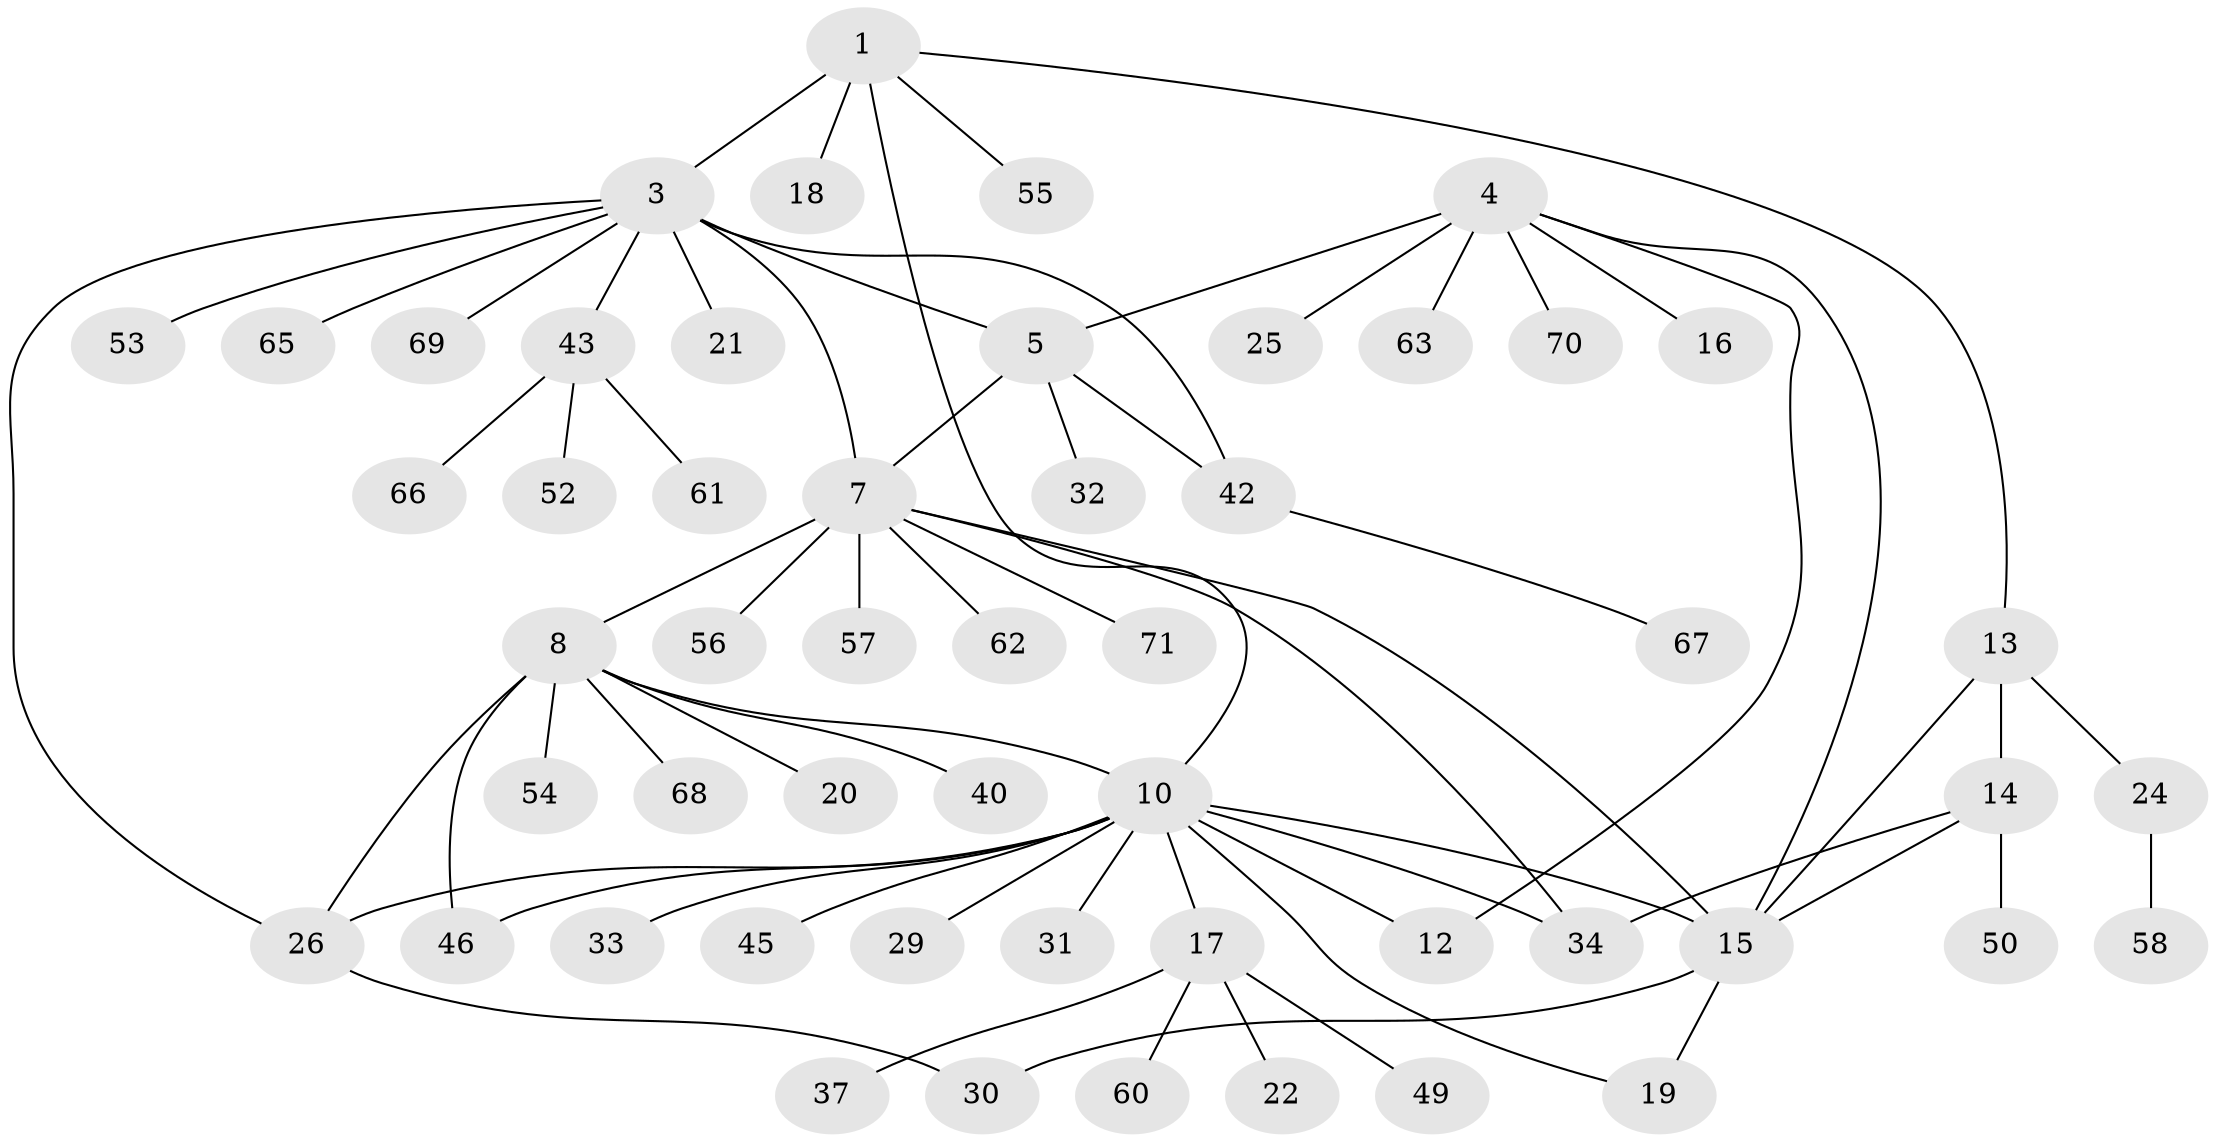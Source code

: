 // original degree distribution, {5: 0.06944444444444445, 3: 0.09722222222222222, 11: 0.013888888888888888, 7: 0.05555555555555555, 10: 0.013888888888888888, 9: 0.013888888888888888, 4: 0.027777777777777776, 8: 0.013888888888888888, 1: 0.5555555555555556, 2: 0.1388888888888889}
// Generated by graph-tools (version 1.1) at 2025/42/03/06/25 10:42:14]
// undirected, 53 vertices, 67 edges
graph export_dot {
graph [start="1"]
  node [color=gray90,style=filled];
  1 [super="+2"];
  3 [super="+41"];
  4 [super="+6"];
  5 [super="+36"];
  7 [super="+9"];
  8 [super="+23"];
  10 [super="+11"];
  12;
  13 [super="+35"];
  14;
  15 [super="+64"];
  16;
  17 [super="+28"];
  18;
  19;
  20;
  21 [super="+38"];
  22;
  24 [super="+27"];
  25 [super="+48"];
  26 [super="+47"];
  29;
  30 [super="+44"];
  31 [super="+39"];
  32;
  33;
  34 [super="+59"];
  37;
  40;
  42;
  43 [super="+72"];
  45;
  46;
  49;
  50 [super="+51"];
  52;
  53;
  54;
  55;
  56;
  57;
  58;
  60;
  61;
  62;
  63;
  65;
  66;
  67;
  68;
  69;
  70;
  71;
  1 -- 3 [weight=2];
  1 -- 10;
  1 -- 13;
  1 -- 55;
  1 -- 18;
  3 -- 5;
  3 -- 21;
  3 -- 42;
  3 -- 43;
  3 -- 53;
  3 -- 65;
  3 -- 69;
  3 -- 26;
  3 -- 7;
  4 -- 5 [weight=2];
  4 -- 25;
  4 -- 16;
  4 -- 70;
  4 -- 12;
  4 -- 63;
  4 -- 15;
  5 -- 32;
  5 -- 42;
  5 -- 7;
  7 -- 8 [weight=2];
  7 -- 15;
  7 -- 34;
  7 -- 56;
  7 -- 57;
  7 -- 71;
  7 -- 62;
  8 -- 10;
  8 -- 20;
  8 -- 26;
  8 -- 40;
  8 -- 46;
  8 -- 54;
  8 -- 68;
  10 -- 12 [weight=2];
  10 -- 19;
  10 -- 26;
  10 -- 29;
  10 -- 34;
  10 -- 46;
  10 -- 33;
  10 -- 17;
  10 -- 31;
  10 -- 45;
  10 -- 15;
  13 -- 14;
  13 -- 15;
  13 -- 24;
  14 -- 15;
  14 -- 50;
  14 -- 34;
  15 -- 19;
  15 -- 30;
  17 -- 22;
  17 -- 49;
  17 -- 60;
  17 -- 37;
  24 -- 58;
  26 -- 30;
  42 -- 67;
  43 -- 52;
  43 -- 61;
  43 -- 66;
}
